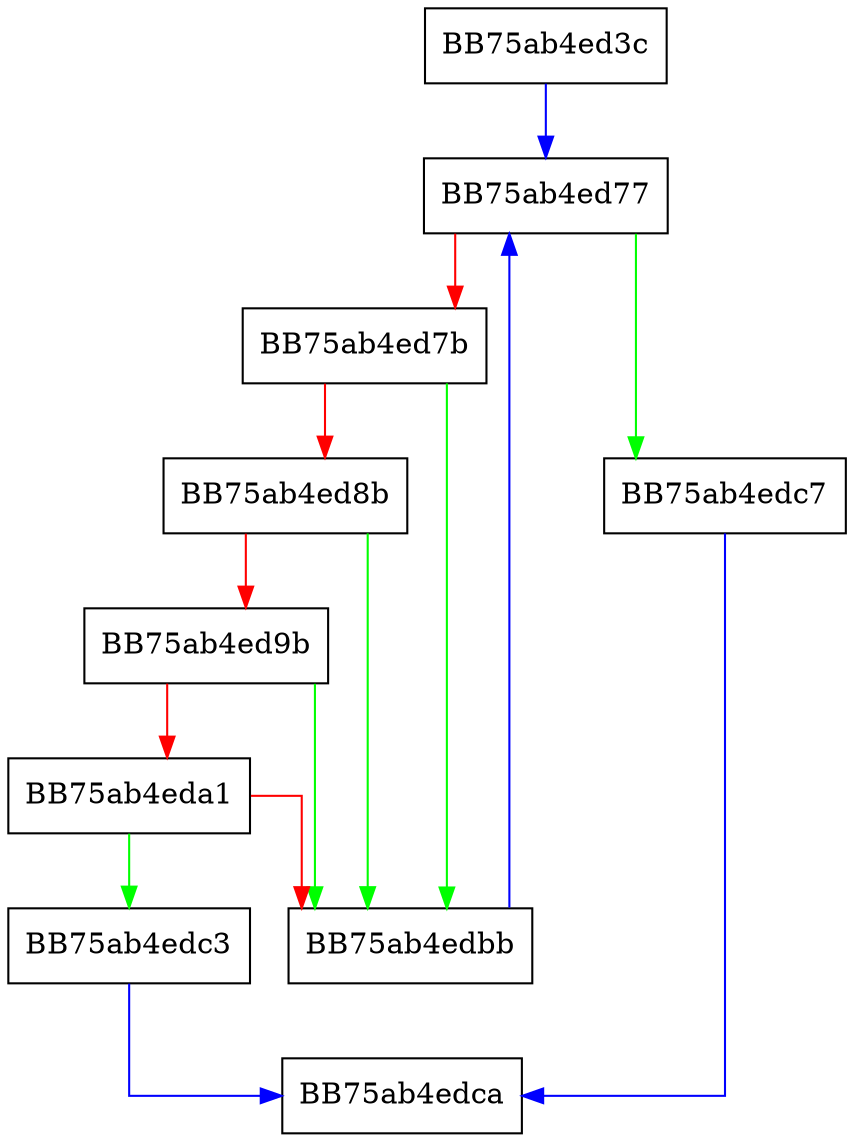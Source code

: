 digraph findIndexCol {
  node [shape="box"];
  graph [splines=ortho];
  BB75ab4ed3c -> BB75ab4ed77 [color="blue"];
  BB75ab4ed77 -> BB75ab4edc7 [color="green"];
  BB75ab4ed77 -> BB75ab4ed7b [color="red"];
  BB75ab4ed7b -> BB75ab4edbb [color="green"];
  BB75ab4ed7b -> BB75ab4ed8b [color="red"];
  BB75ab4ed8b -> BB75ab4edbb [color="green"];
  BB75ab4ed8b -> BB75ab4ed9b [color="red"];
  BB75ab4ed9b -> BB75ab4edbb [color="green"];
  BB75ab4ed9b -> BB75ab4eda1 [color="red"];
  BB75ab4eda1 -> BB75ab4edc3 [color="green"];
  BB75ab4eda1 -> BB75ab4edbb [color="red"];
  BB75ab4edbb -> BB75ab4ed77 [color="blue"];
  BB75ab4edc3 -> BB75ab4edca [color="blue"];
  BB75ab4edc7 -> BB75ab4edca [color="blue"];
}